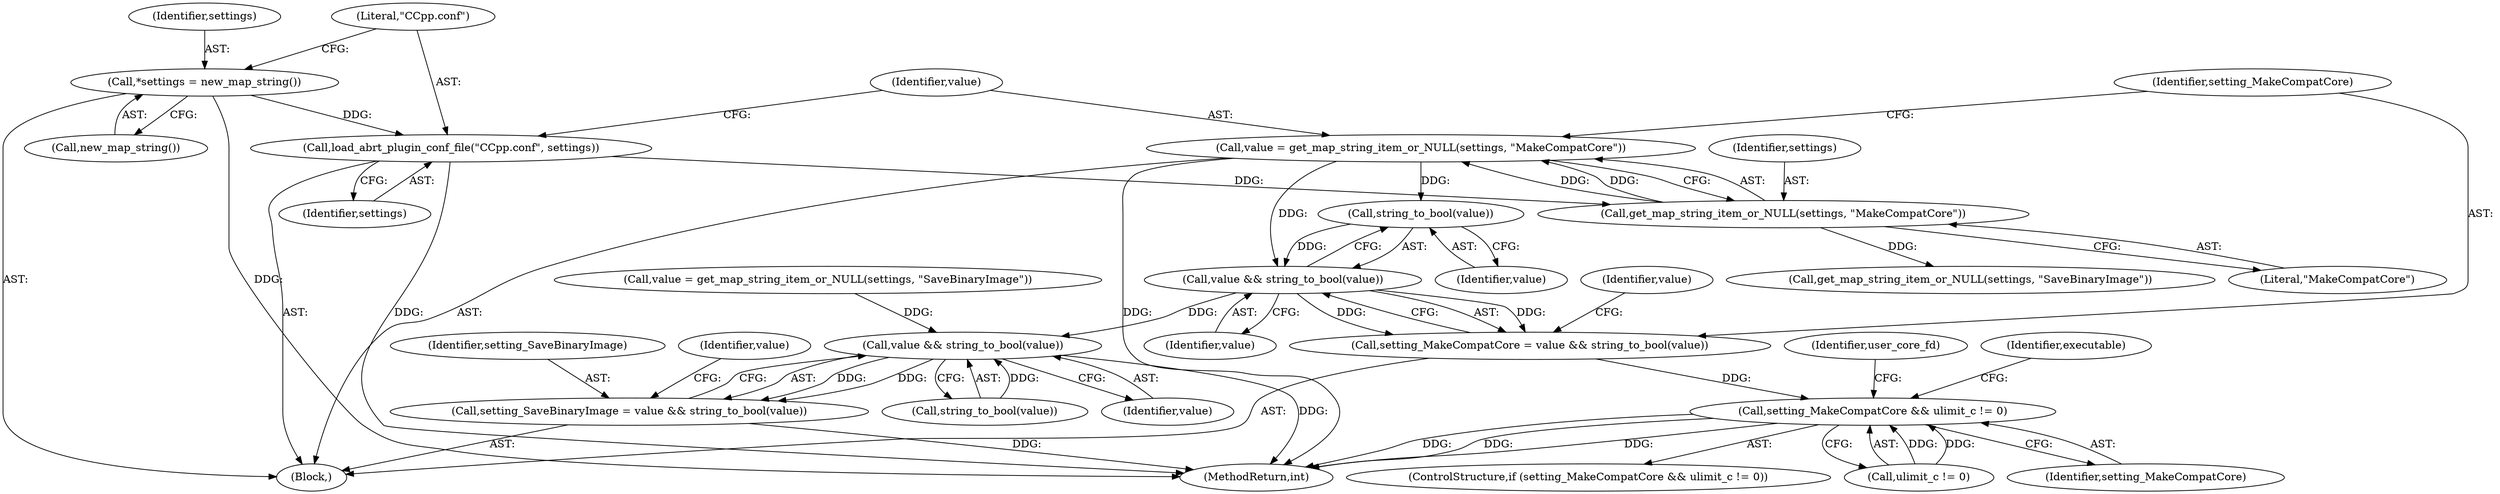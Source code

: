 digraph "0_abrt_17cb66b13997b0159b4253b3f5722db79f476d68@pointer" {
"1000227" [label="(Call,string_to_bool(value))"];
"1000218" [label="(Call,value = get_map_string_item_or_NULL(settings, \"MakeCompatCore\"))"];
"1000220" [label="(Call,get_map_string_item_or_NULL(settings, \"MakeCompatCore\"))"];
"1000214" [label="(Call,load_abrt_plugin_conf_file(\"CCpp.conf\", settings))"];
"1000211" [label="(Call,*settings = new_map_string())"];
"1000225" [label="(Call,value && string_to_bool(value))"];
"1000223" [label="(Call,setting_MakeCompatCore = value && string_to_bool(value))"];
"1000437" [label="(Call,setting_MakeCompatCore && ulimit_c != 0)"];
"1000236" [label="(Call,value && string_to_bool(value))"];
"1000234" [label="(Call,setting_SaveBinaryImage = value && string_to_bool(value))"];
"1000226" [label="(Identifier,value)"];
"1001180" [label="(MethodReturn,int)"];
"1000437" [label="(Call,setting_MakeCompatCore && ulimit_c != 0)"];
"1000439" [label="(Call,ulimit_c != 0)"];
"1000443" [label="(Identifier,user_core_fd)"];
"1000220" [label="(Call,get_map_string_item_or_NULL(settings, \"MakeCompatCore\"))"];
"1000219" [label="(Identifier,value)"];
"1000454" [label="(Identifier,executable)"];
"1000235" [label="(Identifier,setting_SaveBinaryImage)"];
"1000223" [label="(Call,setting_MakeCompatCore = value && string_to_bool(value))"];
"1000221" [label="(Identifier,settings)"];
"1000237" [label="(Identifier,value)"];
"1000225" [label="(Call,value && string_to_bool(value))"];
"1000212" [label="(Identifier,settings)"];
"1000236" [label="(Call,value && string_to_bool(value))"];
"1000213" [label="(Call,new_map_string())"];
"1000230" [label="(Identifier,value)"];
"1000211" [label="(Call,*settings = new_map_string())"];
"1000241" [label="(Identifier,value)"];
"1000227" [label="(Call,string_to_bool(value))"];
"1000216" [label="(Identifier,settings)"];
"1000238" [label="(Call,string_to_bool(value))"];
"1000224" [label="(Identifier,setting_MakeCompatCore)"];
"1000222" [label="(Literal,\"MakeCompatCore\")"];
"1000231" [label="(Call,get_map_string_item_or_NULL(settings, \"SaveBinaryImage\"))"];
"1000228" [label="(Identifier,value)"];
"1000218" [label="(Call,value = get_map_string_item_or_NULL(settings, \"MakeCompatCore\"))"];
"1000214" [label="(Call,load_abrt_plugin_conf_file(\"CCpp.conf\", settings))"];
"1000234" [label="(Call,setting_SaveBinaryImage = value && string_to_bool(value))"];
"1000209" [label="(Block,)"];
"1000436" [label="(ControlStructure,if (setting_MakeCompatCore && ulimit_c != 0))"];
"1000215" [label="(Literal,\"CCpp.conf\")"];
"1000229" [label="(Call,value = get_map_string_item_or_NULL(settings, \"SaveBinaryImage\"))"];
"1000438" [label="(Identifier,setting_MakeCompatCore)"];
"1000227" -> "1000225"  [label="AST: "];
"1000227" -> "1000228"  [label="CFG: "];
"1000228" -> "1000227"  [label="AST: "];
"1000225" -> "1000227"  [label="CFG: "];
"1000227" -> "1000225"  [label="DDG: "];
"1000218" -> "1000227"  [label="DDG: "];
"1000218" -> "1000209"  [label="AST: "];
"1000218" -> "1000220"  [label="CFG: "];
"1000219" -> "1000218"  [label="AST: "];
"1000220" -> "1000218"  [label="AST: "];
"1000224" -> "1000218"  [label="CFG: "];
"1000218" -> "1001180"  [label="DDG: "];
"1000220" -> "1000218"  [label="DDG: "];
"1000220" -> "1000218"  [label="DDG: "];
"1000218" -> "1000225"  [label="DDG: "];
"1000220" -> "1000222"  [label="CFG: "];
"1000221" -> "1000220"  [label="AST: "];
"1000222" -> "1000220"  [label="AST: "];
"1000214" -> "1000220"  [label="DDG: "];
"1000220" -> "1000231"  [label="DDG: "];
"1000214" -> "1000209"  [label="AST: "];
"1000214" -> "1000216"  [label="CFG: "];
"1000215" -> "1000214"  [label="AST: "];
"1000216" -> "1000214"  [label="AST: "];
"1000219" -> "1000214"  [label="CFG: "];
"1000214" -> "1001180"  [label="DDG: "];
"1000211" -> "1000214"  [label="DDG: "];
"1000211" -> "1000209"  [label="AST: "];
"1000211" -> "1000213"  [label="CFG: "];
"1000212" -> "1000211"  [label="AST: "];
"1000213" -> "1000211"  [label="AST: "];
"1000215" -> "1000211"  [label="CFG: "];
"1000211" -> "1001180"  [label="DDG: "];
"1000225" -> "1000223"  [label="AST: "];
"1000225" -> "1000226"  [label="CFG: "];
"1000226" -> "1000225"  [label="AST: "];
"1000223" -> "1000225"  [label="CFG: "];
"1000225" -> "1000223"  [label="DDG: "];
"1000225" -> "1000223"  [label="DDG: "];
"1000225" -> "1000236"  [label="DDG: "];
"1000223" -> "1000209"  [label="AST: "];
"1000224" -> "1000223"  [label="AST: "];
"1000230" -> "1000223"  [label="CFG: "];
"1000223" -> "1000437"  [label="DDG: "];
"1000437" -> "1000436"  [label="AST: "];
"1000437" -> "1000438"  [label="CFG: "];
"1000437" -> "1000439"  [label="CFG: "];
"1000438" -> "1000437"  [label="AST: "];
"1000439" -> "1000437"  [label="AST: "];
"1000443" -> "1000437"  [label="CFG: "];
"1000454" -> "1000437"  [label="CFG: "];
"1000437" -> "1001180"  [label="DDG: "];
"1000437" -> "1001180"  [label="DDG: "];
"1000437" -> "1001180"  [label="DDG: "];
"1000439" -> "1000437"  [label="DDG: "];
"1000439" -> "1000437"  [label="DDG: "];
"1000236" -> "1000234"  [label="AST: "];
"1000236" -> "1000237"  [label="CFG: "];
"1000236" -> "1000238"  [label="CFG: "];
"1000237" -> "1000236"  [label="AST: "];
"1000238" -> "1000236"  [label="AST: "];
"1000234" -> "1000236"  [label="CFG: "];
"1000236" -> "1001180"  [label="DDG: "];
"1000236" -> "1000234"  [label="DDG: "];
"1000236" -> "1000234"  [label="DDG: "];
"1000238" -> "1000236"  [label="DDG: "];
"1000229" -> "1000236"  [label="DDG: "];
"1000234" -> "1000209"  [label="AST: "];
"1000235" -> "1000234"  [label="AST: "];
"1000241" -> "1000234"  [label="CFG: "];
"1000234" -> "1001180"  [label="DDG: "];
}
